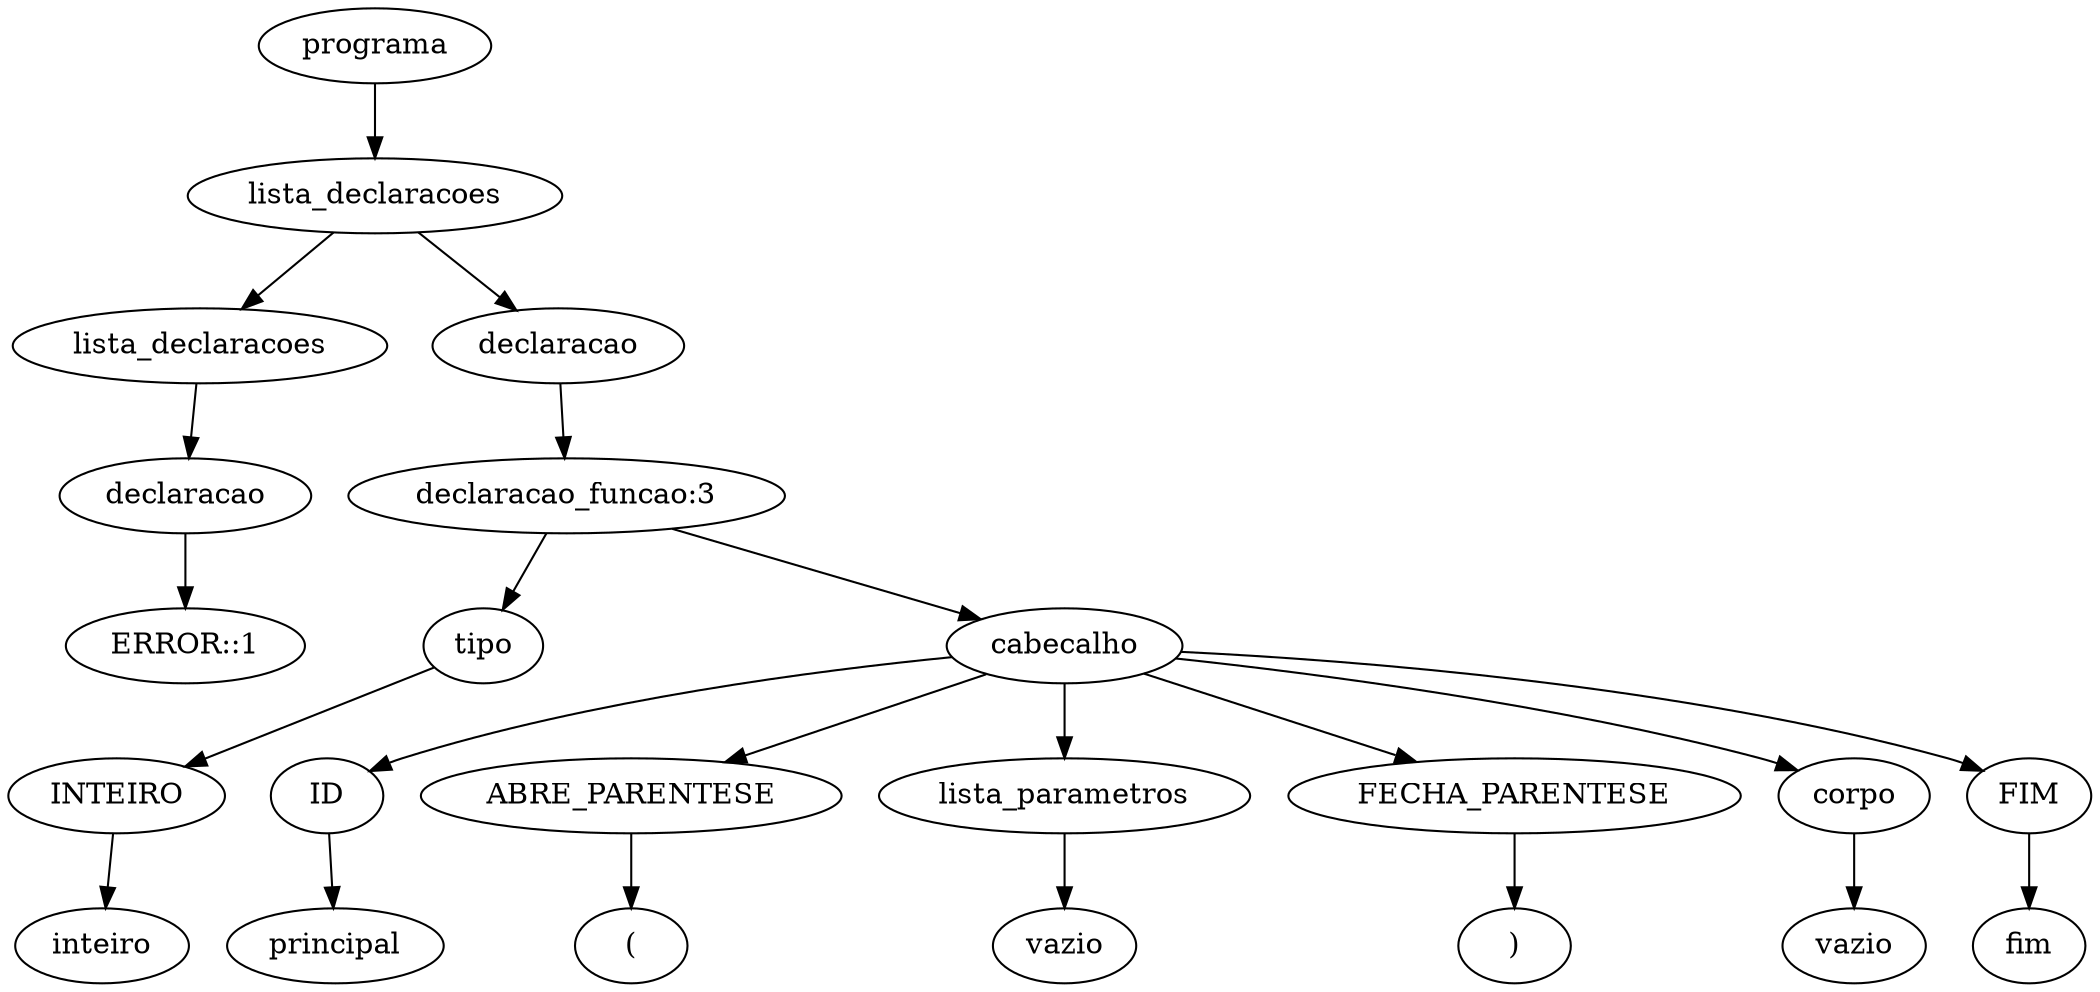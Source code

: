 digraph tree {
    "0x7f7b5beaa2e0" [label="programa"];
    "0x7f7b5bd86280" [label="lista_declaracoes"];
    "0x7f7b5beaac40" [label="lista_declaracoes"];
    "0x7f7b5be8feb0" [label="declaracao"];
    "0x7f7b5beaafa0" [label="ERROR::1"];
    "0x7f7b5be771c0" [label="declaracao"];
    "0x7f7b5bd86400" [label="declaracao_funcao:3"];
    "0x7f7b5beaab50" [label="tipo"];
    "0x7f7b5bd86490" [label="INTEIRO"];
    "0x7f7b5bd86460" [label="inteiro"];
    "0x7f7b5bd86550" [label="cabecalho"];
    "0x7f7b5bd865e0" [label="ID"];
    "0x7f7b5bd86610" [label="principal"];
    "0x7f7b5bd86640" [label="ABRE_PARENTESE"];
    "0x7f7b5bd86670" [label="("];
    "0x7f7b5bd862b0" [label="lista_parametros"];
    "0x7f7b5bd86310" [label="vazio"];
    "0x7f7b5bd866a0" [label="FECHA_PARENTESE"];
    "0x7f7b5bd866d0" [label=")"];
    "0x7f7b5bd864f0" [label="corpo"];
    "0x7f7b5bd86190" [label="vazio"];
    "0x7f7b5bd86700" [label="FIM"];
    "0x7f7b5bd86730" [label="fim"];
    "0x7f7b5beaa2e0" -> "0x7f7b5bd86280";
    "0x7f7b5bd86280" -> "0x7f7b5beaac40";
    "0x7f7b5bd86280" -> "0x7f7b5be771c0";
    "0x7f7b5beaac40" -> "0x7f7b5be8feb0";
    "0x7f7b5be8feb0" -> "0x7f7b5beaafa0";
    "0x7f7b5be771c0" -> "0x7f7b5bd86400";
    "0x7f7b5bd86400" -> "0x7f7b5beaab50";
    "0x7f7b5bd86400" -> "0x7f7b5bd86550";
    "0x7f7b5beaab50" -> "0x7f7b5bd86490";
    "0x7f7b5bd86490" -> "0x7f7b5bd86460";
    "0x7f7b5bd86550" -> "0x7f7b5bd865e0";
    "0x7f7b5bd86550" -> "0x7f7b5bd86640";
    "0x7f7b5bd86550" -> "0x7f7b5bd862b0";
    "0x7f7b5bd86550" -> "0x7f7b5bd866a0";
    "0x7f7b5bd86550" -> "0x7f7b5bd864f0";
    "0x7f7b5bd86550" -> "0x7f7b5bd86700";
    "0x7f7b5bd865e0" -> "0x7f7b5bd86610";
    "0x7f7b5bd86640" -> "0x7f7b5bd86670";
    "0x7f7b5bd862b0" -> "0x7f7b5bd86310";
    "0x7f7b5bd866a0" -> "0x7f7b5bd866d0";
    "0x7f7b5bd864f0" -> "0x7f7b5bd86190";
    "0x7f7b5bd86700" -> "0x7f7b5bd86730";
}
